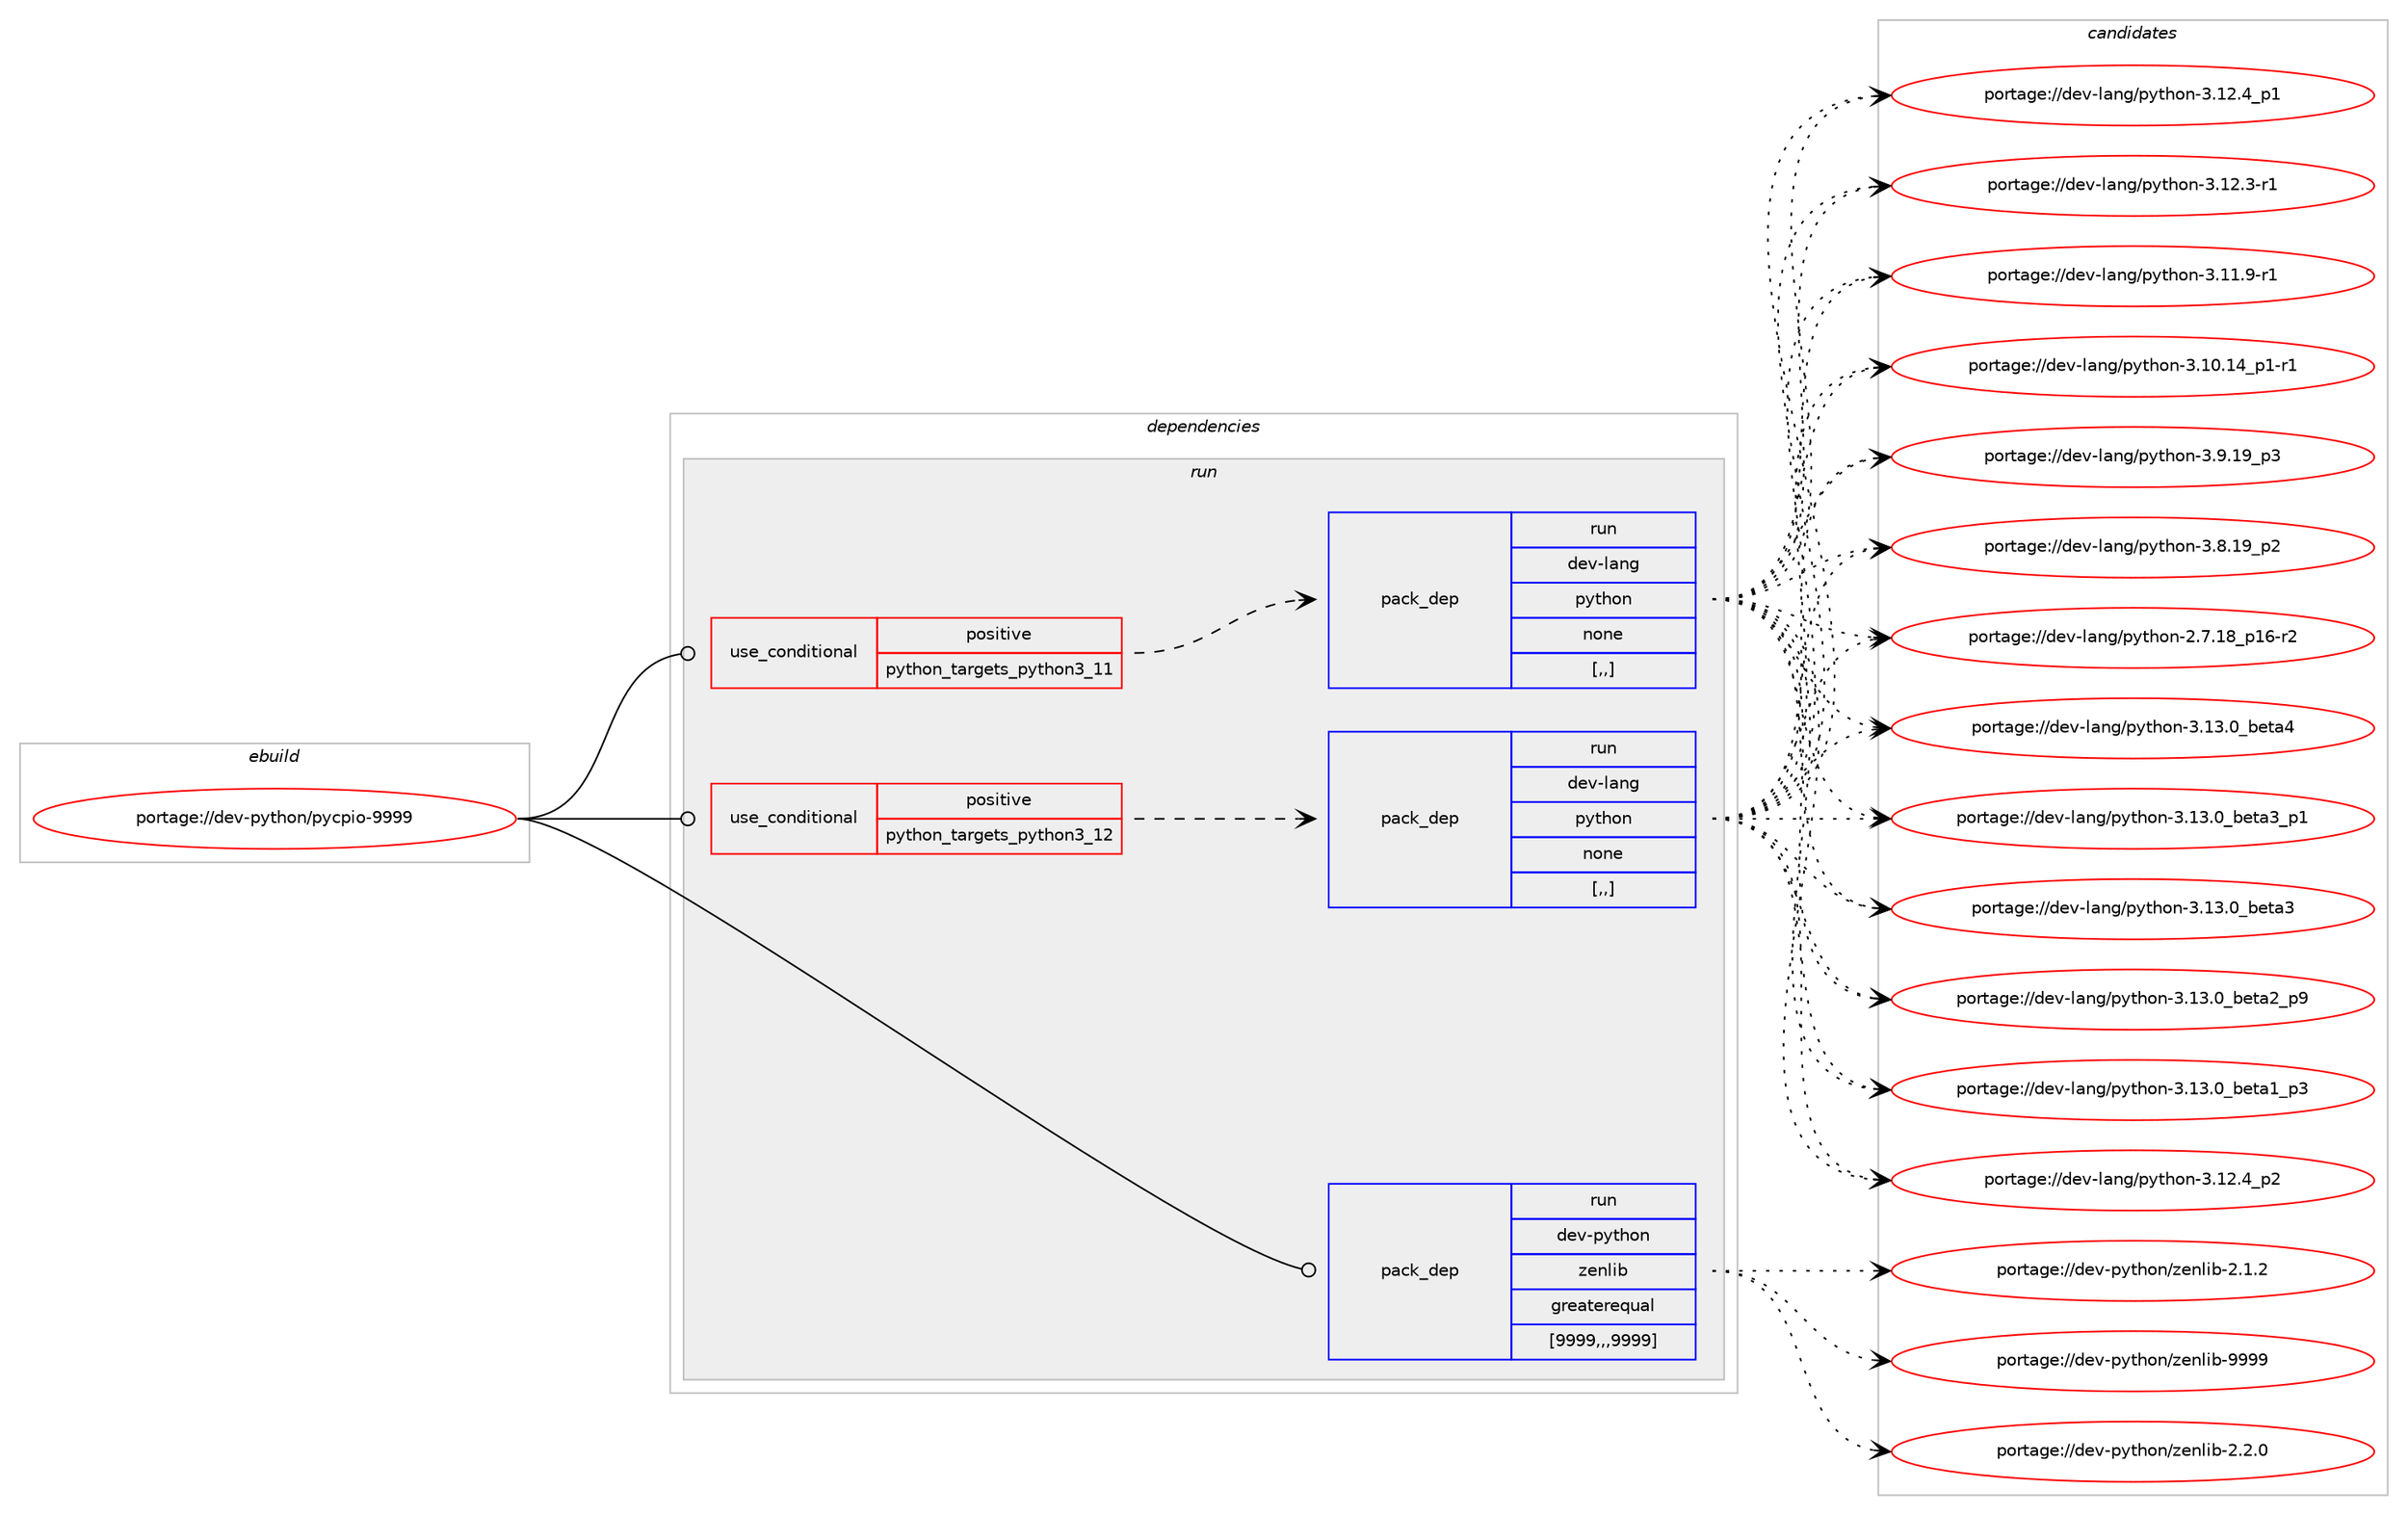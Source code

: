 digraph prolog {

# *************
# Graph options
# *************

newrank=true;
concentrate=true;
compound=true;
graph [rankdir=LR,fontname=Helvetica,fontsize=10,ranksep=1.5];#, ranksep=2.5, nodesep=0.2];
edge  [arrowhead=vee];
node  [fontname=Helvetica,fontsize=10];

# **********
# The ebuild
# **********

subgraph cluster_leftcol {
color=gray;
label=<<i>ebuild</i>>;
id [label="portage://dev-python/pycpio-9999", color=red, width=4, href="../dev-python/pycpio-9999.svg"];
}

# ****************
# The dependencies
# ****************

subgraph cluster_midcol {
color=gray;
label=<<i>dependencies</i>>;
subgraph cluster_compile {
fillcolor="#eeeeee";
style=filled;
label=<<i>compile</i>>;
}
subgraph cluster_compileandrun {
fillcolor="#eeeeee";
style=filled;
label=<<i>compile and run</i>>;
}
subgraph cluster_run {
fillcolor="#eeeeee";
style=filled;
label=<<i>run</i>>;
subgraph cond36775 {
dependency156356 [label=<<TABLE BORDER="0" CELLBORDER="1" CELLSPACING="0" CELLPADDING="4"><TR><TD ROWSPAN="3" CELLPADDING="10">use_conditional</TD></TR><TR><TD>positive</TD></TR><TR><TD>python_targets_python3_11</TD></TR></TABLE>>, shape=none, color=red];
subgraph pack118330 {
dependency156357 [label=<<TABLE BORDER="0" CELLBORDER="1" CELLSPACING="0" CELLPADDING="4" WIDTH="220"><TR><TD ROWSPAN="6" CELLPADDING="30">pack_dep</TD></TR><TR><TD WIDTH="110">run</TD></TR><TR><TD>dev-lang</TD></TR><TR><TD>python</TD></TR><TR><TD>none</TD></TR><TR><TD>[,,]</TD></TR></TABLE>>, shape=none, color=blue];
}
dependency156356:e -> dependency156357:w [weight=20,style="dashed",arrowhead="vee"];
}
id:e -> dependency156356:w [weight=20,style="solid",arrowhead="odot"];
subgraph cond36776 {
dependency156358 [label=<<TABLE BORDER="0" CELLBORDER="1" CELLSPACING="0" CELLPADDING="4"><TR><TD ROWSPAN="3" CELLPADDING="10">use_conditional</TD></TR><TR><TD>positive</TD></TR><TR><TD>python_targets_python3_12</TD></TR></TABLE>>, shape=none, color=red];
subgraph pack118331 {
dependency156359 [label=<<TABLE BORDER="0" CELLBORDER="1" CELLSPACING="0" CELLPADDING="4" WIDTH="220"><TR><TD ROWSPAN="6" CELLPADDING="30">pack_dep</TD></TR><TR><TD WIDTH="110">run</TD></TR><TR><TD>dev-lang</TD></TR><TR><TD>python</TD></TR><TR><TD>none</TD></TR><TR><TD>[,,]</TD></TR></TABLE>>, shape=none, color=blue];
}
dependency156358:e -> dependency156359:w [weight=20,style="dashed",arrowhead="vee"];
}
id:e -> dependency156358:w [weight=20,style="solid",arrowhead="odot"];
subgraph pack118332 {
dependency156360 [label=<<TABLE BORDER="0" CELLBORDER="1" CELLSPACING="0" CELLPADDING="4" WIDTH="220"><TR><TD ROWSPAN="6" CELLPADDING="30">pack_dep</TD></TR><TR><TD WIDTH="110">run</TD></TR><TR><TD>dev-python</TD></TR><TR><TD>zenlib</TD></TR><TR><TD>greaterequal</TD></TR><TR><TD>[9999,,,9999]</TD></TR></TABLE>>, shape=none, color=blue];
}
id:e -> dependency156360:w [weight=20,style="solid",arrowhead="odot"];
}
}

# **************
# The candidates
# **************

subgraph cluster_choices {
rank=same;
color=gray;
label=<<i>candidates</i>>;

subgraph choice118330 {
color=black;
nodesep=1;
choice1001011184510897110103471121211161041111104551464951464895981011169752 [label="portage://dev-lang/python-3.13.0_beta4", color=red, width=4,href="../dev-lang/python-3.13.0_beta4.svg"];
choice10010111845108971101034711212111610411111045514649514648959810111697519511249 [label="portage://dev-lang/python-3.13.0_beta3_p1", color=red, width=4,href="../dev-lang/python-3.13.0_beta3_p1.svg"];
choice1001011184510897110103471121211161041111104551464951464895981011169751 [label="portage://dev-lang/python-3.13.0_beta3", color=red, width=4,href="../dev-lang/python-3.13.0_beta3.svg"];
choice10010111845108971101034711212111610411111045514649514648959810111697509511257 [label="portage://dev-lang/python-3.13.0_beta2_p9", color=red, width=4,href="../dev-lang/python-3.13.0_beta2_p9.svg"];
choice10010111845108971101034711212111610411111045514649514648959810111697499511251 [label="portage://dev-lang/python-3.13.0_beta1_p3", color=red, width=4,href="../dev-lang/python-3.13.0_beta1_p3.svg"];
choice100101118451089711010347112121116104111110455146495046529511250 [label="portage://dev-lang/python-3.12.4_p2", color=red, width=4,href="../dev-lang/python-3.12.4_p2.svg"];
choice100101118451089711010347112121116104111110455146495046529511249 [label="portage://dev-lang/python-3.12.4_p1", color=red, width=4,href="../dev-lang/python-3.12.4_p1.svg"];
choice100101118451089711010347112121116104111110455146495046514511449 [label="portage://dev-lang/python-3.12.3-r1", color=red, width=4,href="../dev-lang/python-3.12.3-r1.svg"];
choice100101118451089711010347112121116104111110455146494946574511449 [label="portage://dev-lang/python-3.11.9-r1", color=red, width=4,href="../dev-lang/python-3.11.9-r1.svg"];
choice100101118451089711010347112121116104111110455146494846495295112494511449 [label="portage://dev-lang/python-3.10.14_p1-r1", color=red, width=4,href="../dev-lang/python-3.10.14_p1-r1.svg"];
choice100101118451089711010347112121116104111110455146574649579511251 [label="portage://dev-lang/python-3.9.19_p3", color=red, width=4,href="../dev-lang/python-3.9.19_p3.svg"];
choice100101118451089711010347112121116104111110455146564649579511250 [label="portage://dev-lang/python-3.8.19_p2", color=red, width=4,href="../dev-lang/python-3.8.19_p2.svg"];
choice100101118451089711010347112121116104111110455046554649569511249544511450 [label="portage://dev-lang/python-2.7.18_p16-r2", color=red, width=4,href="../dev-lang/python-2.7.18_p16-r2.svg"];
dependency156357:e -> choice1001011184510897110103471121211161041111104551464951464895981011169752:w [style=dotted,weight="100"];
dependency156357:e -> choice10010111845108971101034711212111610411111045514649514648959810111697519511249:w [style=dotted,weight="100"];
dependency156357:e -> choice1001011184510897110103471121211161041111104551464951464895981011169751:w [style=dotted,weight="100"];
dependency156357:e -> choice10010111845108971101034711212111610411111045514649514648959810111697509511257:w [style=dotted,weight="100"];
dependency156357:e -> choice10010111845108971101034711212111610411111045514649514648959810111697499511251:w [style=dotted,weight="100"];
dependency156357:e -> choice100101118451089711010347112121116104111110455146495046529511250:w [style=dotted,weight="100"];
dependency156357:e -> choice100101118451089711010347112121116104111110455146495046529511249:w [style=dotted,weight="100"];
dependency156357:e -> choice100101118451089711010347112121116104111110455146495046514511449:w [style=dotted,weight="100"];
dependency156357:e -> choice100101118451089711010347112121116104111110455146494946574511449:w [style=dotted,weight="100"];
dependency156357:e -> choice100101118451089711010347112121116104111110455146494846495295112494511449:w [style=dotted,weight="100"];
dependency156357:e -> choice100101118451089711010347112121116104111110455146574649579511251:w [style=dotted,weight="100"];
dependency156357:e -> choice100101118451089711010347112121116104111110455146564649579511250:w [style=dotted,weight="100"];
dependency156357:e -> choice100101118451089711010347112121116104111110455046554649569511249544511450:w [style=dotted,weight="100"];
}
subgraph choice118331 {
color=black;
nodesep=1;
choice1001011184510897110103471121211161041111104551464951464895981011169752 [label="portage://dev-lang/python-3.13.0_beta4", color=red, width=4,href="../dev-lang/python-3.13.0_beta4.svg"];
choice10010111845108971101034711212111610411111045514649514648959810111697519511249 [label="portage://dev-lang/python-3.13.0_beta3_p1", color=red, width=4,href="../dev-lang/python-3.13.0_beta3_p1.svg"];
choice1001011184510897110103471121211161041111104551464951464895981011169751 [label="portage://dev-lang/python-3.13.0_beta3", color=red, width=4,href="../dev-lang/python-3.13.0_beta3.svg"];
choice10010111845108971101034711212111610411111045514649514648959810111697509511257 [label="portage://dev-lang/python-3.13.0_beta2_p9", color=red, width=4,href="../dev-lang/python-3.13.0_beta2_p9.svg"];
choice10010111845108971101034711212111610411111045514649514648959810111697499511251 [label="portage://dev-lang/python-3.13.0_beta1_p3", color=red, width=4,href="../dev-lang/python-3.13.0_beta1_p3.svg"];
choice100101118451089711010347112121116104111110455146495046529511250 [label="portage://dev-lang/python-3.12.4_p2", color=red, width=4,href="../dev-lang/python-3.12.4_p2.svg"];
choice100101118451089711010347112121116104111110455146495046529511249 [label="portage://dev-lang/python-3.12.4_p1", color=red, width=4,href="../dev-lang/python-3.12.4_p1.svg"];
choice100101118451089711010347112121116104111110455146495046514511449 [label="portage://dev-lang/python-3.12.3-r1", color=red, width=4,href="../dev-lang/python-3.12.3-r1.svg"];
choice100101118451089711010347112121116104111110455146494946574511449 [label="portage://dev-lang/python-3.11.9-r1", color=red, width=4,href="../dev-lang/python-3.11.9-r1.svg"];
choice100101118451089711010347112121116104111110455146494846495295112494511449 [label="portage://dev-lang/python-3.10.14_p1-r1", color=red, width=4,href="../dev-lang/python-3.10.14_p1-r1.svg"];
choice100101118451089711010347112121116104111110455146574649579511251 [label="portage://dev-lang/python-3.9.19_p3", color=red, width=4,href="../dev-lang/python-3.9.19_p3.svg"];
choice100101118451089711010347112121116104111110455146564649579511250 [label="portage://dev-lang/python-3.8.19_p2", color=red, width=4,href="../dev-lang/python-3.8.19_p2.svg"];
choice100101118451089711010347112121116104111110455046554649569511249544511450 [label="portage://dev-lang/python-2.7.18_p16-r2", color=red, width=4,href="../dev-lang/python-2.7.18_p16-r2.svg"];
dependency156359:e -> choice1001011184510897110103471121211161041111104551464951464895981011169752:w [style=dotted,weight="100"];
dependency156359:e -> choice10010111845108971101034711212111610411111045514649514648959810111697519511249:w [style=dotted,weight="100"];
dependency156359:e -> choice1001011184510897110103471121211161041111104551464951464895981011169751:w [style=dotted,weight="100"];
dependency156359:e -> choice10010111845108971101034711212111610411111045514649514648959810111697509511257:w [style=dotted,weight="100"];
dependency156359:e -> choice10010111845108971101034711212111610411111045514649514648959810111697499511251:w [style=dotted,weight="100"];
dependency156359:e -> choice100101118451089711010347112121116104111110455146495046529511250:w [style=dotted,weight="100"];
dependency156359:e -> choice100101118451089711010347112121116104111110455146495046529511249:w [style=dotted,weight="100"];
dependency156359:e -> choice100101118451089711010347112121116104111110455146495046514511449:w [style=dotted,weight="100"];
dependency156359:e -> choice100101118451089711010347112121116104111110455146494946574511449:w [style=dotted,weight="100"];
dependency156359:e -> choice100101118451089711010347112121116104111110455146494846495295112494511449:w [style=dotted,weight="100"];
dependency156359:e -> choice100101118451089711010347112121116104111110455146574649579511251:w [style=dotted,weight="100"];
dependency156359:e -> choice100101118451089711010347112121116104111110455146564649579511250:w [style=dotted,weight="100"];
dependency156359:e -> choice100101118451089711010347112121116104111110455046554649569511249544511450:w [style=dotted,weight="100"];
}
subgraph choice118332 {
color=black;
nodesep=1;
choice1001011184511212111610411111047122101110108105984557575757 [label="portage://dev-python/zenlib-9999", color=red, width=4,href="../dev-python/zenlib-9999.svg"];
choice100101118451121211161041111104712210111010810598455046504648 [label="portage://dev-python/zenlib-2.2.0", color=red, width=4,href="../dev-python/zenlib-2.2.0.svg"];
choice100101118451121211161041111104712210111010810598455046494650 [label="portage://dev-python/zenlib-2.1.2", color=red, width=4,href="../dev-python/zenlib-2.1.2.svg"];
dependency156360:e -> choice1001011184511212111610411111047122101110108105984557575757:w [style=dotted,weight="100"];
dependency156360:e -> choice100101118451121211161041111104712210111010810598455046504648:w [style=dotted,weight="100"];
dependency156360:e -> choice100101118451121211161041111104712210111010810598455046494650:w [style=dotted,weight="100"];
}
}

}
